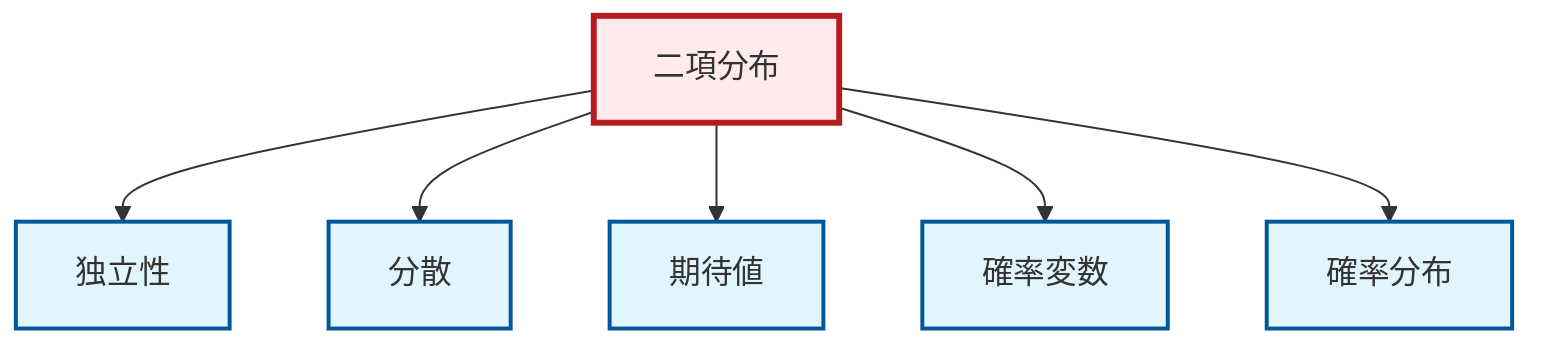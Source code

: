graph TD
    classDef definition fill:#e1f5fe,stroke:#01579b,stroke-width:2px
    classDef theorem fill:#f3e5f5,stroke:#4a148c,stroke-width:2px
    classDef axiom fill:#fff3e0,stroke:#e65100,stroke-width:2px
    classDef example fill:#e8f5e9,stroke:#1b5e20,stroke-width:2px
    classDef current fill:#ffebee,stroke:#b71c1c,stroke-width:3px
    def-expectation["期待値"]:::definition
    def-independence["独立性"]:::definition
    def-variance["分散"]:::definition
    def-probability-distribution["確率分布"]:::definition
    def-binomial-distribution["二項分布"]:::definition
    def-random-variable["確率変数"]:::definition
    def-binomial-distribution --> def-independence
    def-binomial-distribution --> def-variance
    def-binomial-distribution --> def-expectation
    def-binomial-distribution --> def-random-variable
    def-binomial-distribution --> def-probability-distribution
    class def-binomial-distribution current